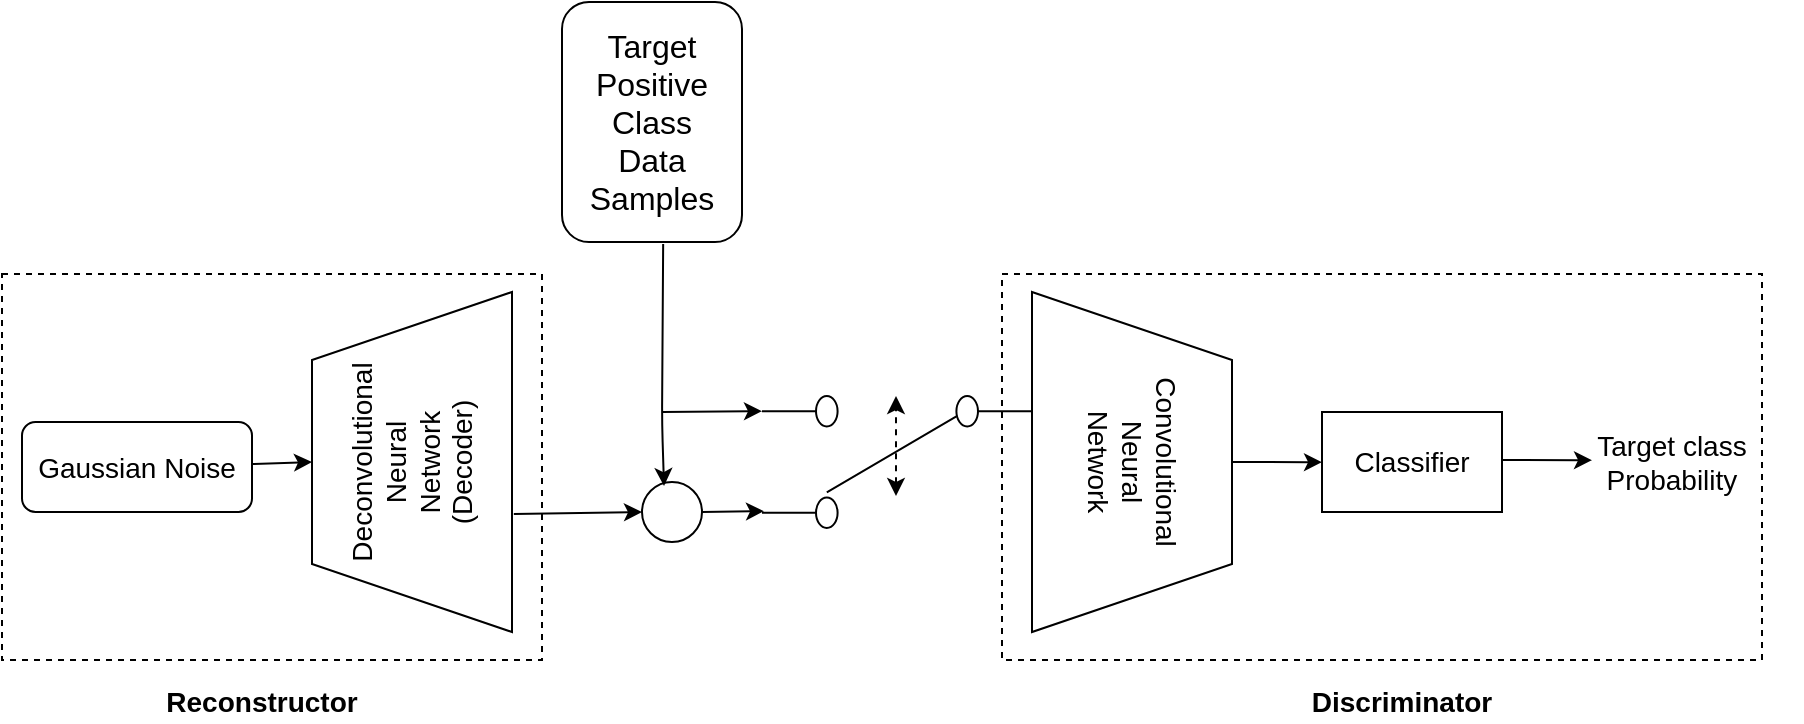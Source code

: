 <mxfile pages="1" version="11.2.5" type="github"><diagram id="DjtEpEw4j6ueM8bHN8ZR" name="Page-1"><mxGraphModel dx="1351" dy="665" grid="1" gridSize="10" guides="1" tooltips="1" connect="1" arrows="1" fold="1" page="1" pageScale="1" pageWidth="1100" pageHeight="850" math="0" shadow="0"><root><mxCell id="0"/><mxCell id="1" parent="0"/><mxCell id="K-XHNx7vS7nYxul_f6TB-1" value="&lt;font style=&quot;font-size: 14px&quot;&gt;Deconvolutional&lt;br&gt;Neural&lt;br&gt;Network&lt;br&gt;(Decoder)&lt;/font&gt;" style="shape=trapezoid;perimeter=trapezoidPerimeter;whiteSpace=wrap;html=1;rotation=-90;" parent="1" vertex="1"><mxGeometry x="190" y="250" width="170" height="100" as="geometry"/></mxCell><mxCell id="K-XHNx7vS7nYxul_f6TB-3" value="&lt;font style=&quot;font-size: 16px&quot;&gt;Target Positive Class&lt;br&gt;Data Samples&lt;/font&gt;" style="rounded=1;whiteSpace=wrap;html=1;fontSize=16;" parent="1" vertex="1"><mxGeometry x="350" y="70" width="90" height="120" as="geometry"/></mxCell><mxCell id="K-XHNx7vS7nYxul_f6TB-4" value="&lt;font style=&quot;font-size: 14px&quot;&gt;Convolutional&lt;br&gt;Neural&lt;br&gt;Network&lt;/font&gt;" style="shape=trapezoid;perimeter=trapezoidPerimeter;whiteSpace=wrap;html=1;rotation=90;" parent="1" vertex="1"><mxGeometry x="550" y="250" width="170" height="100" as="geometry"/></mxCell><mxCell id="K-XHNx7vS7nYxul_f6TB-5" value="" style="endArrow=classic;startArrow=classic;html=1;dashed=1;" parent="1" edge="1"><mxGeometry width="50" height="50" relative="1" as="geometry"><mxPoint x="517" y="317" as="sourcePoint"/><mxPoint x="517" y="267" as="targetPoint"/></mxGeometry></mxCell><mxCell id="K-XHNx7vS7nYxul_f6TB-8" value="" style="pointerEvents=1;verticalLabelPosition=bottom;shadow=0;dashed=0;align=center;fillColor=#ffffff;html=1;verticalAlign=top;strokeWidth=1;shape=mxgraph.electrical.electro-mechanical.2-way_switch;rotation=-180;" parent="1" vertex="1"><mxGeometry x="450" y="267" width="135" height="66" as="geometry"/></mxCell><mxCell id="K-XHNx7vS7nYxul_f6TB-11" value="" style="endArrow=classic;html=1;entryX=1;entryY=0.885;entryDx=0;entryDy=0;entryPerimeter=0;" parent="1" target="K-XHNx7vS7nYxul_f6TB-8" edge="1"><mxGeometry width="50" height="50" relative="1" as="geometry"><mxPoint x="400" y="275" as="sourcePoint"/><mxPoint x="280" y="410" as="targetPoint"/></mxGeometry></mxCell><mxCell id="K-XHNx7vS7nYxul_f6TB-12" value="" style="ellipse;whiteSpace=wrap;html=1;aspect=fixed;direction=south;" parent="1" vertex="1"><mxGeometry x="390" y="310" width="30" height="30" as="geometry"/></mxCell><mxCell id="K-XHNx7vS7nYxul_f6TB-13" value="" style="endArrow=classic;html=1;entryX=1;entryY=0.885;entryDx=0;entryDy=0;entryPerimeter=0;exitX=0.5;exitY=0;exitDx=0;exitDy=0;" parent="1" source="K-XHNx7vS7nYxul_f6TB-12" edge="1"><mxGeometry width="50" height="50" relative="1" as="geometry"><mxPoint x="430" y="325" as="sourcePoint"/><mxPoint x="451" y="324.59" as="targetPoint"/></mxGeometry></mxCell><mxCell id="K-XHNx7vS7nYxul_f6TB-16" value="" style="endArrow=classic;html=1;entryX=0.5;entryY=1;entryDx=0;entryDy=0;exitX=0.347;exitY=1.009;exitDx=0;exitDy=0;exitPerimeter=0;" parent="1" source="K-XHNx7vS7nYxul_f6TB-1" target="K-XHNx7vS7nYxul_f6TB-12" edge="1"><mxGeometry width="50" height="50" relative="1" as="geometry"><mxPoint x="339.5" y="325" as="sourcePoint"/><mxPoint x="380.5" y="324.59" as="targetPoint"/></mxGeometry></mxCell><mxCell id="K-XHNx7vS7nYxul_f6TB-19" value="" style="endArrow=classic;html=1;exitX=0.562;exitY=1.008;exitDx=0;exitDy=0;exitPerimeter=0;entryX=0.067;entryY=0.633;entryDx=0;entryDy=0;entryPerimeter=0;" parent="1" source="K-XHNx7vS7nYxul_f6TB-3" target="K-XHNx7vS7nYxul_f6TB-12" edge="1"><mxGeometry width="50" height="50" relative="1" as="geometry"><mxPoint x="230" y="460" as="sourcePoint"/><mxPoint x="397" y="310" as="targetPoint"/><Array as="points"><mxPoint x="400" y="280"/></Array></mxGeometry></mxCell><mxCell id="K-XHNx7vS7nYxul_f6TB-21" value="&lt;font style=&quot;font-size: 14px&quot;&gt;Gaussian Noise&lt;/font&gt;" style="rounded=1;whiteSpace=wrap;html=1;" parent="1" vertex="1"><mxGeometry x="80" y="280" width="115" height="45" as="geometry"/></mxCell><mxCell id="K-XHNx7vS7nYxul_f6TB-22" value="" style="endArrow=classic;html=1;exitX=0.347;exitY=1.009;exitDx=0;exitDy=0;exitPerimeter=0;entryX=0.5;entryY=0;entryDx=0;entryDy=0;" parent="1" target="K-XHNx7vS7nYxul_f6TB-1" edge="1"><mxGeometry width="50" height="50" relative="1" as="geometry"><mxPoint x="194.9" y="301.01" as="sourcePoint"/><mxPoint x="220" y="300" as="targetPoint"/></mxGeometry></mxCell><mxCell id="K-XHNx7vS7nYxul_f6TB-25" value="" style="rounded=0;whiteSpace=wrap;html=1;fillColor=none;dashed=1;" parent="1" vertex="1"><mxGeometry x="70" y="206" width="270" height="193" as="geometry"/></mxCell><mxCell id="K-XHNx7vS7nYxul_f6TB-26" value="" style="endArrow=classic;html=1;entryX=1;entryY=0.885;entryDx=0;entryDy=0;entryPerimeter=0;exitX=0.5;exitY=0;exitDx=0;exitDy=0;" parent="1" source="K-XHNx7vS7nYxul_f6TB-4" edge="1"><mxGeometry width="50" height="50" relative="1" as="geometry"><mxPoint x="690" y="300" as="sourcePoint"/><mxPoint x="730" y="300.09" as="targetPoint"/></mxGeometry></mxCell><mxCell id="K-XHNx7vS7nYxul_f6TB-28" value="&lt;font style=&quot;font-size: 14px&quot;&gt;Target class &lt;br&gt;Probability&lt;/font&gt;" style="text;html=1;strokeColor=none;fillColor=none;align=center;verticalAlign=middle;whiteSpace=wrap;rounded=0;dashed=1;" parent="1" vertex="1"><mxGeometry x="840" y="290" width="130" height="20" as="geometry"/></mxCell><mxCell id="K-XHNx7vS7nYxul_f6TB-29" value="" style="rounded=0;whiteSpace=wrap;html=1;fillColor=none;dashed=1;" parent="1" vertex="1"><mxGeometry x="570" y="206" width="380" height="193" as="geometry"/></mxCell><mxCell id="K-XHNx7vS7nYxul_f6TB-30" value="&lt;font style=&quot;font-size: 14px&quot;&gt;&lt;b&gt;Reconstructor&lt;/b&gt;&lt;/font&gt;" style="text;html=1;strokeColor=none;fillColor=none;align=center;verticalAlign=middle;whiteSpace=wrap;rounded=0;dashed=1;" parent="1" vertex="1"><mxGeometry x="180" y="410" width="40" height="20" as="geometry"/></mxCell><mxCell id="K-XHNx7vS7nYxul_f6TB-31" value="&lt;font style=&quot;font-size: 14px&quot;&gt;&lt;b&gt;Discriminator&lt;/b&gt;&lt;/font&gt;" style="text;html=1;strokeColor=none;fillColor=none;align=center;verticalAlign=middle;whiteSpace=wrap;rounded=0;dashed=1;" parent="1" vertex="1"><mxGeometry x="750" y="410" width="40" height="20" as="geometry"/></mxCell><mxCell id="t_NszINw2C3hCcGxA6A3-1" value="&lt;font style=&quot;font-size: 14px&quot;&gt;Classifier&lt;/font&gt;" style="rounded=0;whiteSpace=wrap;html=1;" vertex="1" parent="1"><mxGeometry x="730" y="275" width="90" height="50" as="geometry"/></mxCell><mxCell id="t_NszINw2C3hCcGxA6A3-3" value="" style="endArrow=classic;html=1;entryX=1;entryY=0.885;entryDx=0;entryDy=0;entryPerimeter=0;exitX=0.5;exitY=0;exitDx=0;exitDy=0;" edge="1" parent="1"><mxGeometry width="50" height="50" relative="1" as="geometry"><mxPoint x="820" y="299" as="sourcePoint"/><mxPoint x="865" y="299.09" as="targetPoint"/></mxGeometry></mxCell></root></mxGraphModel></diagram></mxfile>